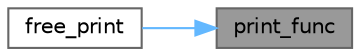 digraph "print_func"
{
 // LATEX_PDF_SIZE
  bgcolor="transparent";
  edge [fontname=Helvetica,fontsize=10,labelfontname=Helvetica,labelfontsize=10];
  node [fontname=Helvetica,fontsize=10,shape=box,height=0.2,width=0.4];
  rankdir="RL";
  Node1 [label="print_func",height=0.2,width=0.4,color="gray40", fillcolor="grey60", style="filled", fontcolor="black",tooltip=" "];
  Node1 -> Node2 [dir="back",color="steelblue1",style="solid"];
  Node2 [label="free_print",height=0.2,width=0.4,color="grey40", fillcolor="white", style="filled",URL="$mymalloc_8c.html#afdfbf1251eed0e2b554f3b96ce9bfce5",tooltip=" "];
}
